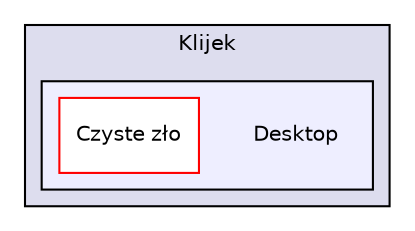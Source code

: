 digraph "C:/Users/Klijek/Desktop" {
  compound=true
  node [ fontsize="10", fontname="Helvetica"];
  edge [ labelfontsize="10", labelfontname="Helvetica"];
  subgraph clusterdir_f2840eca8a3d7b085562f6671631a968 {
    graph [ bgcolor="#ddddee", pencolor="black", label="Klijek" fontname="Helvetica", fontsize="10", URL="dir_f2840eca8a3d7b085562f6671631a968.html"]
  subgraph clusterdir_47d29e522f7df2436c16a13c7147de4b {
    graph [ bgcolor="#eeeeff", pencolor="black", label="" URL="dir_47d29e522f7df2436c16a13c7147de4b.html"];
    dir_47d29e522f7df2436c16a13c7147de4b [shape=plaintext label="Desktop"];
    dir_d7c3ea5af9f0290b48c2c5ebdaf2a72e [shape=box label="Czyste zło" color="red" fillcolor="white" style="filled" URL="dir_d7c3ea5af9f0290b48c2c5ebdaf2a72e.html"];
  }
  }
}
